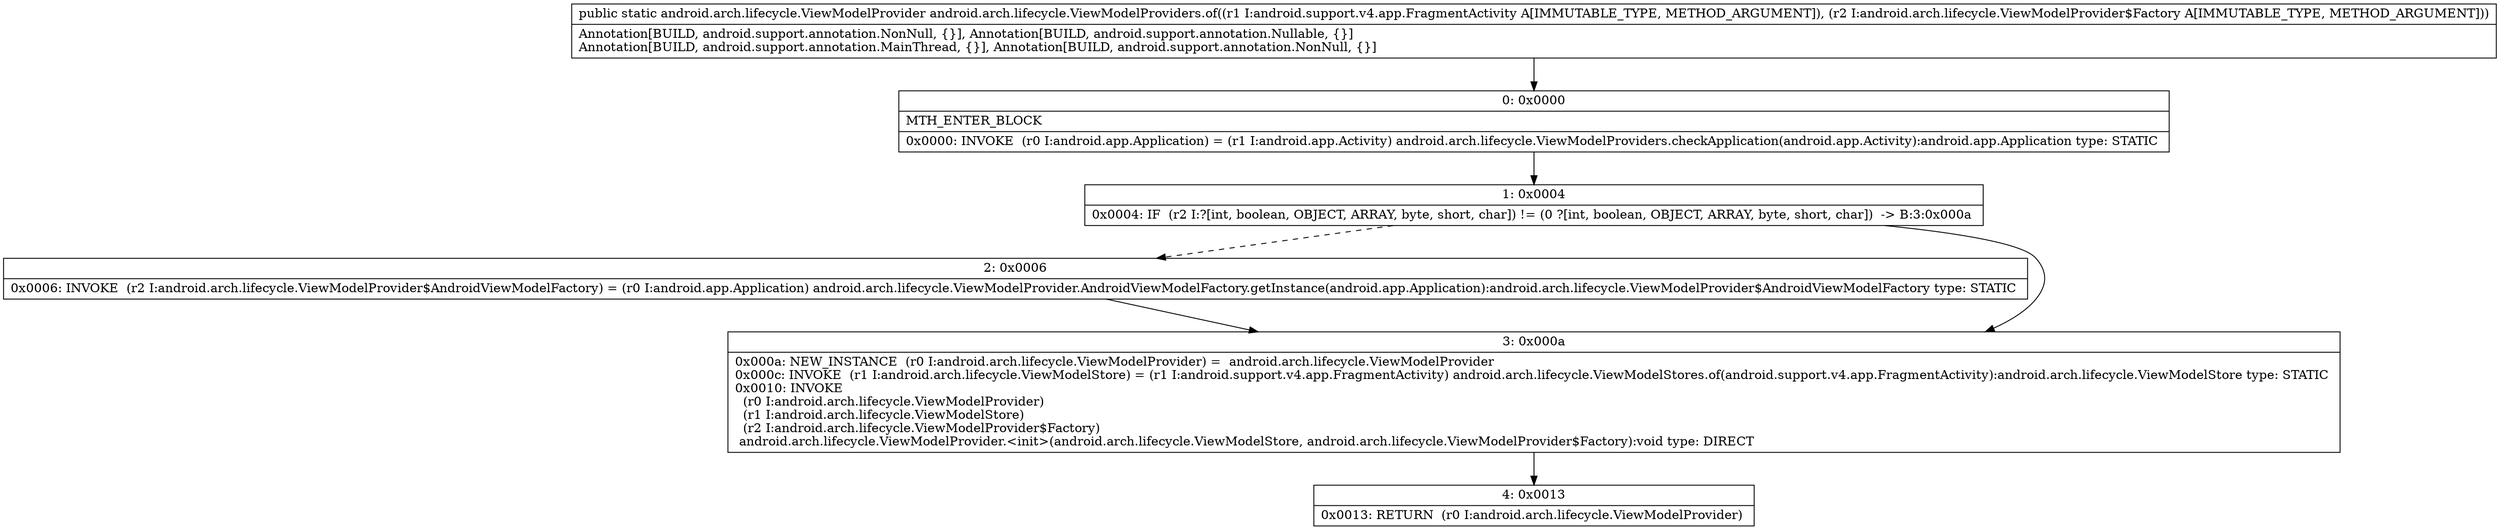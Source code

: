 digraph "CFG forandroid.arch.lifecycle.ViewModelProviders.of(Landroid\/support\/v4\/app\/FragmentActivity;Landroid\/arch\/lifecycle\/ViewModelProvider$Factory;)Landroid\/arch\/lifecycle\/ViewModelProvider;" {
Node_0 [shape=record,label="{0\:\ 0x0000|MTH_ENTER_BLOCK\l|0x0000: INVOKE  (r0 I:android.app.Application) = (r1 I:android.app.Activity) android.arch.lifecycle.ViewModelProviders.checkApplication(android.app.Activity):android.app.Application type: STATIC \l}"];
Node_1 [shape=record,label="{1\:\ 0x0004|0x0004: IF  (r2 I:?[int, boolean, OBJECT, ARRAY, byte, short, char]) != (0 ?[int, boolean, OBJECT, ARRAY, byte, short, char])  \-\> B:3:0x000a \l}"];
Node_2 [shape=record,label="{2\:\ 0x0006|0x0006: INVOKE  (r2 I:android.arch.lifecycle.ViewModelProvider$AndroidViewModelFactory) = (r0 I:android.app.Application) android.arch.lifecycle.ViewModelProvider.AndroidViewModelFactory.getInstance(android.app.Application):android.arch.lifecycle.ViewModelProvider$AndroidViewModelFactory type: STATIC \l}"];
Node_3 [shape=record,label="{3\:\ 0x000a|0x000a: NEW_INSTANCE  (r0 I:android.arch.lifecycle.ViewModelProvider) =  android.arch.lifecycle.ViewModelProvider \l0x000c: INVOKE  (r1 I:android.arch.lifecycle.ViewModelStore) = (r1 I:android.support.v4.app.FragmentActivity) android.arch.lifecycle.ViewModelStores.of(android.support.v4.app.FragmentActivity):android.arch.lifecycle.ViewModelStore type: STATIC \l0x0010: INVOKE  \l  (r0 I:android.arch.lifecycle.ViewModelProvider)\l  (r1 I:android.arch.lifecycle.ViewModelStore)\l  (r2 I:android.arch.lifecycle.ViewModelProvider$Factory)\l android.arch.lifecycle.ViewModelProvider.\<init\>(android.arch.lifecycle.ViewModelStore, android.arch.lifecycle.ViewModelProvider$Factory):void type: DIRECT \l}"];
Node_4 [shape=record,label="{4\:\ 0x0013|0x0013: RETURN  (r0 I:android.arch.lifecycle.ViewModelProvider) \l}"];
MethodNode[shape=record,label="{public static android.arch.lifecycle.ViewModelProvider android.arch.lifecycle.ViewModelProviders.of((r1 I:android.support.v4.app.FragmentActivity A[IMMUTABLE_TYPE, METHOD_ARGUMENT]), (r2 I:android.arch.lifecycle.ViewModelProvider$Factory A[IMMUTABLE_TYPE, METHOD_ARGUMENT]))  | Annotation[BUILD, android.support.annotation.NonNull, \{\}], Annotation[BUILD, android.support.annotation.Nullable, \{\}]\lAnnotation[BUILD, android.support.annotation.MainThread, \{\}], Annotation[BUILD, android.support.annotation.NonNull, \{\}]\l}"];
MethodNode -> Node_0;
Node_0 -> Node_1;
Node_1 -> Node_2[style=dashed];
Node_1 -> Node_3;
Node_2 -> Node_3;
Node_3 -> Node_4;
}

